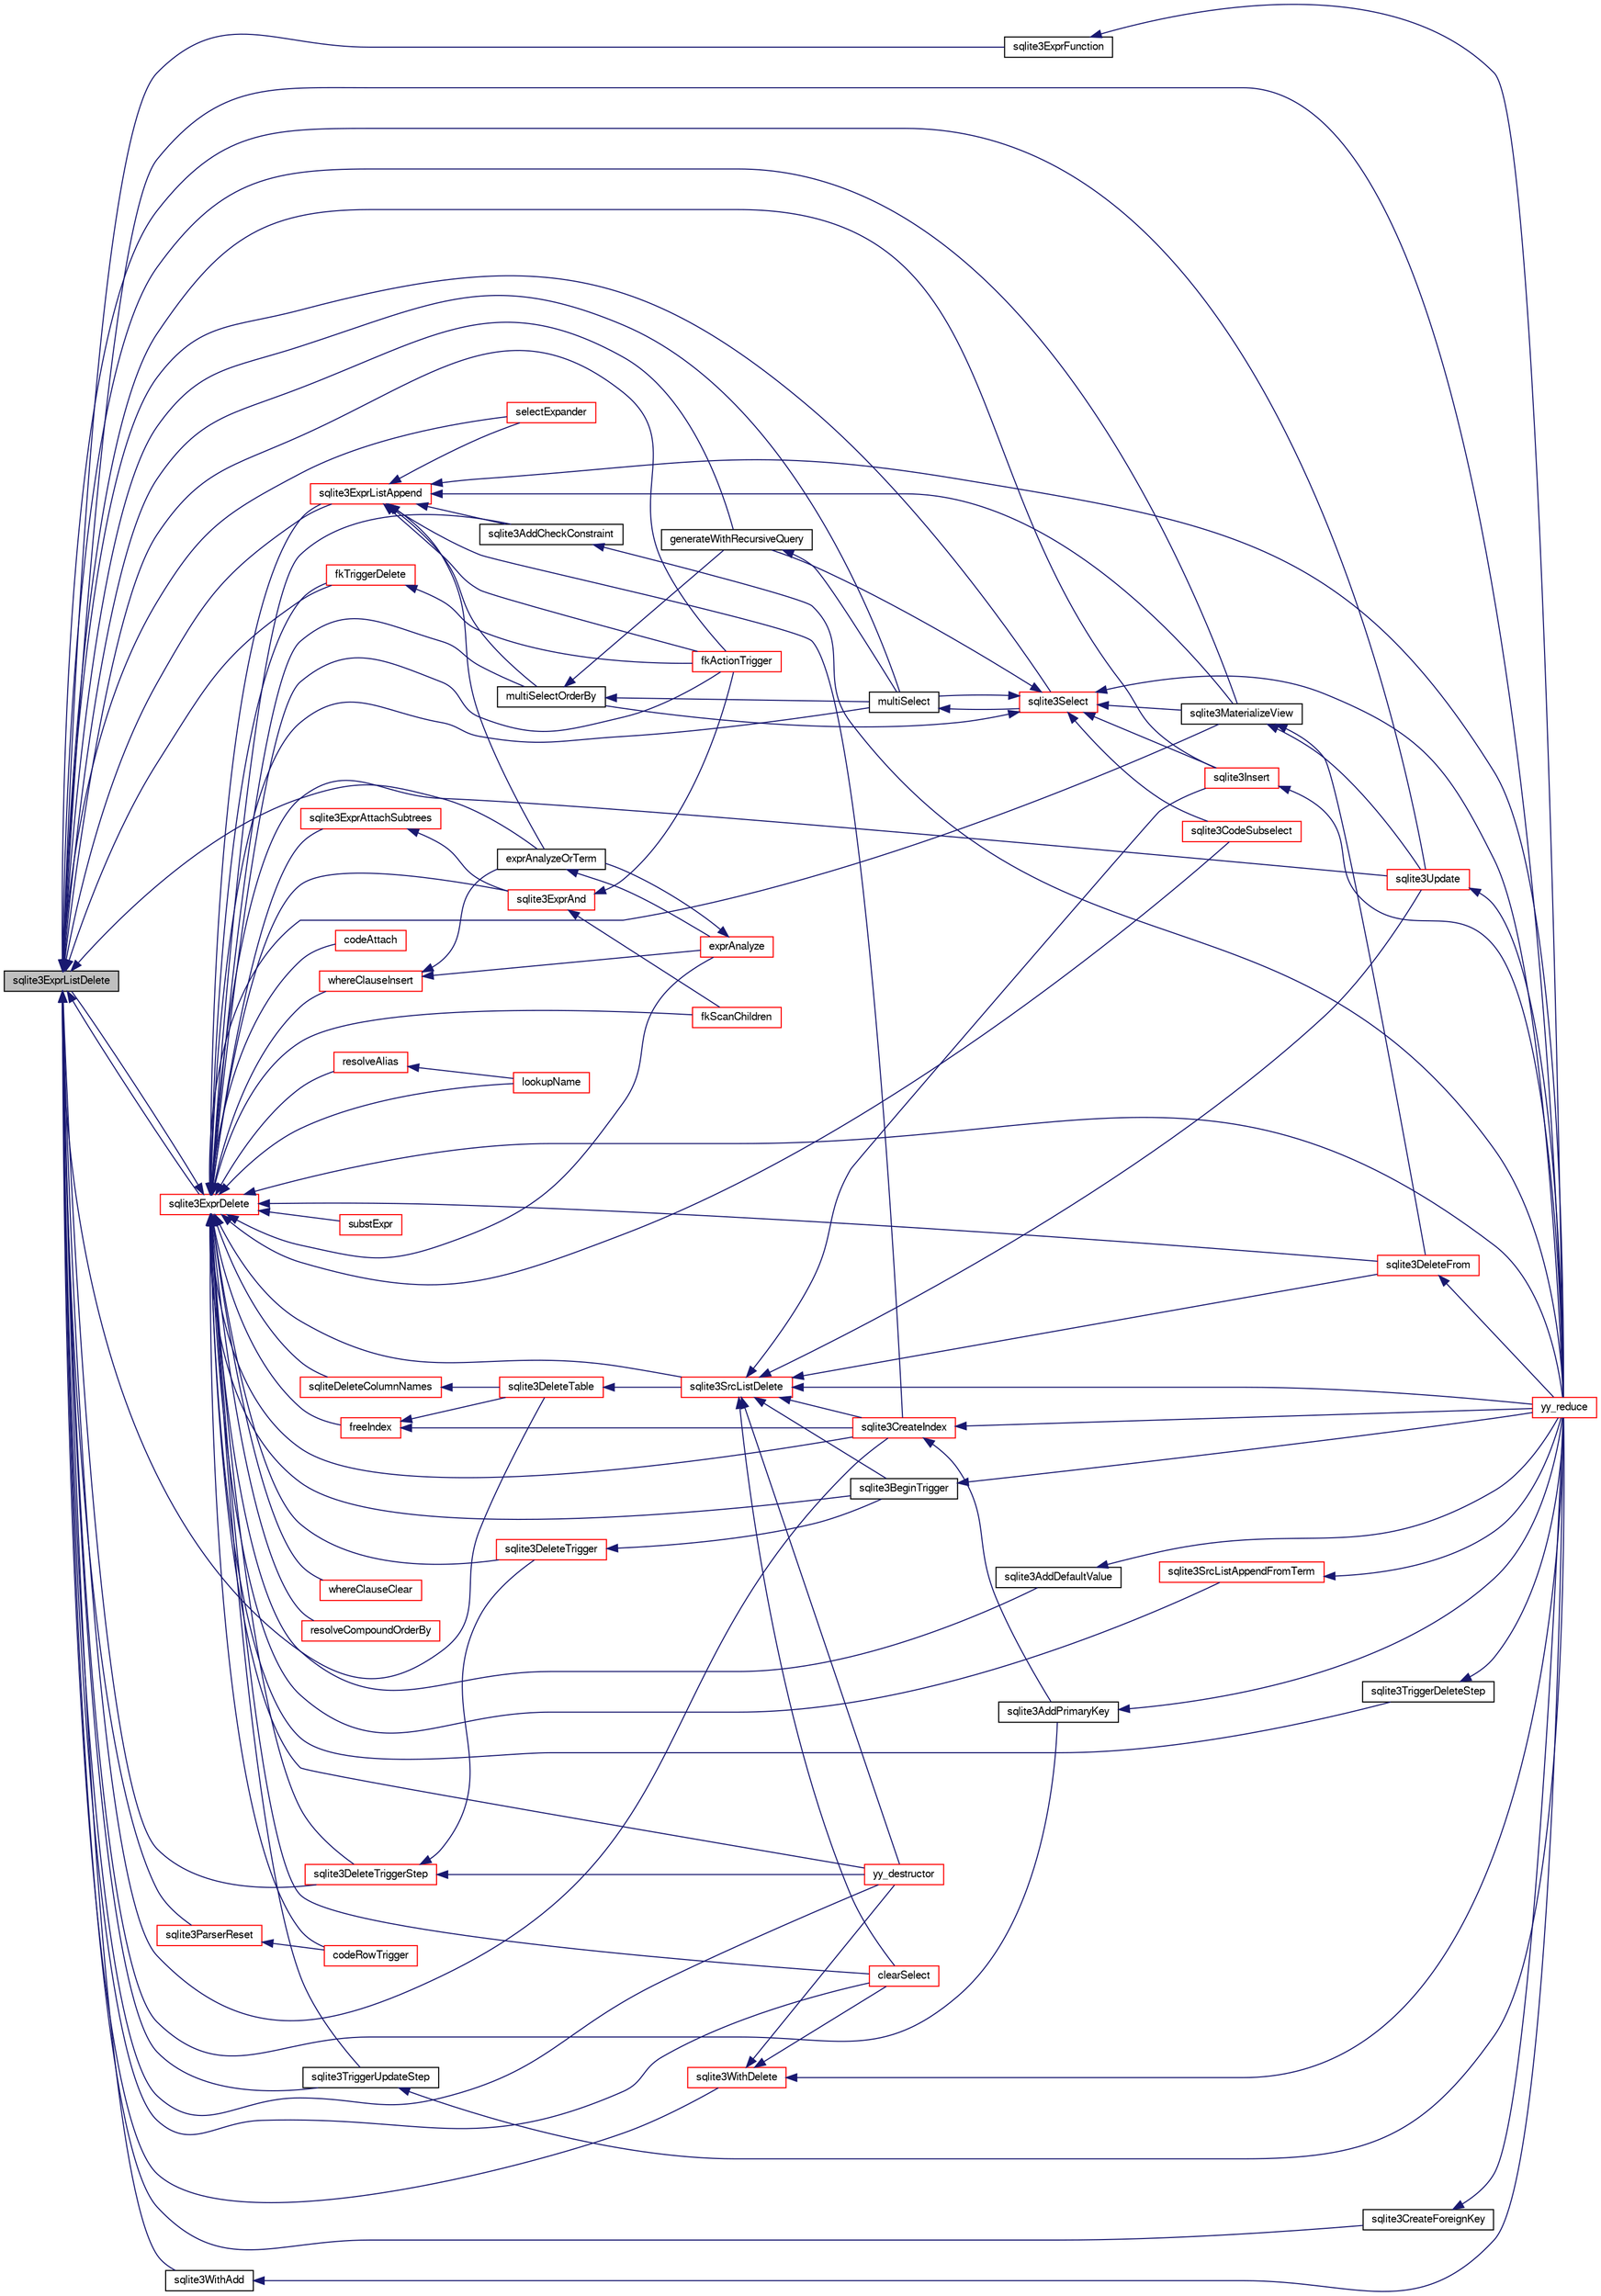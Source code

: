 digraph "sqlite3ExprListDelete"
{
  edge [fontname="FreeSans",fontsize="10",labelfontname="FreeSans",labelfontsize="10"];
  node [fontname="FreeSans",fontsize="10",shape=record];
  rankdir="LR";
  Node536232 [label="sqlite3ExprListDelete",height=0.2,width=0.4,color="black", fillcolor="grey75", style="filled", fontcolor="black"];
  Node536232 -> Node536233 [dir="back",color="midnightblue",fontsize="10",style="solid",fontname="FreeSans"];
  Node536233 [label="sqlite3ExprFunction",height=0.2,width=0.4,color="black", fillcolor="white", style="filled",URL="$sqlite3_8c.html#a5b2b92c48e6cc86ac8f648d87e228fc7"];
  Node536233 -> Node536234 [dir="back",color="midnightblue",fontsize="10",style="solid",fontname="FreeSans"];
  Node536234 [label="yy_reduce",height=0.2,width=0.4,color="red", fillcolor="white", style="filled",URL="$sqlite3_8c.html#a7c419a9b25711c666a9a2449ef377f14"];
  Node536232 -> Node536236 [dir="back",color="midnightblue",fontsize="10",style="solid",fontname="FreeSans"];
  Node536236 [label="sqlite3ExprDelete",height=0.2,width=0.4,color="red", fillcolor="white", style="filled",URL="$sqlite3_8c.html#ae4e21ab5918e0428fbaa9e615dceb309"];
  Node536236 -> Node536237 [dir="back",color="midnightblue",fontsize="10",style="solid",fontname="FreeSans"];
  Node536237 [label="resolveAlias",height=0.2,width=0.4,color="red", fillcolor="white", style="filled",URL="$sqlite3_8c.html#af5aa683bef5c0eff80a792aa8a968167"];
  Node536237 -> Node536238 [dir="back",color="midnightblue",fontsize="10",style="solid",fontname="FreeSans"];
  Node536238 [label="lookupName",height=0.2,width=0.4,color="red", fillcolor="white", style="filled",URL="$sqlite3_8c.html#a9ee032f52b5e8bb82a72b574af904999"];
  Node536236 -> Node536238 [dir="back",color="midnightblue",fontsize="10",style="solid",fontname="FreeSans"];
  Node536236 -> Node536242 [dir="back",color="midnightblue",fontsize="10",style="solid",fontname="FreeSans"];
  Node536242 [label="resolveCompoundOrderBy",height=0.2,width=0.4,color="red", fillcolor="white", style="filled",URL="$sqlite3_8c.html#a462c5aa49cfd6aad6a92fa60ddefc569"];
  Node536236 -> Node536323 [dir="back",color="midnightblue",fontsize="10",style="solid",fontname="FreeSans"];
  Node536323 [label="sqlite3ExprAttachSubtrees",height=0.2,width=0.4,color="red", fillcolor="white", style="filled",URL="$sqlite3_8c.html#a74aac72e6029e25c0d4505a4cc4020c6"];
  Node536323 -> Node536332 [dir="back",color="midnightblue",fontsize="10",style="solid",fontname="FreeSans"];
  Node536332 [label="sqlite3ExprAnd",height=0.2,width=0.4,color="red", fillcolor="white", style="filled",URL="$sqlite3_8c.html#adb7ce3f2fe4bc4cb22dbb82aed2b6c32"];
  Node536332 -> Node536288 [dir="back",color="midnightblue",fontsize="10",style="solid",fontname="FreeSans"];
  Node536288 [label="fkScanChildren",height=0.2,width=0.4,color="red", fillcolor="white", style="filled",URL="$sqlite3_8c.html#a67c9dcb484336b3155e7a82a037d4691"];
  Node536332 -> Node536325 [dir="back",color="midnightblue",fontsize="10",style="solid",fontname="FreeSans"];
  Node536325 [label="fkActionTrigger",height=0.2,width=0.4,color="red", fillcolor="white", style="filled",URL="$sqlite3_8c.html#a45d66e3277860bacad58eb6296680c8e"];
  Node536236 -> Node536332 [dir="back",color="midnightblue",fontsize="10",style="solid",fontname="FreeSans"];
  Node536236 -> Node536334 [dir="back",color="midnightblue",fontsize="10",style="solid",fontname="FreeSans"];
  Node536334 [label="sqlite3ExprListAppend",height=0.2,width=0.4,color="red", fillcolor="white", style="filled",URL="$sqlite3_8c.html#a2c227f0b97e0e31b120c702fae2b7409"];
  Node536334 -> Node536336 [dir="back",color="midnightblue",fontsize="10",style="solid",fontname="FreeSans"];
  Node536336 [label="sqlite3AddCheckConstraint",height=0.2,width=0.4,color="black", fillcolor="white", style="filled",URL="$sqlite3_8c.html#acedfa4de474ea529f7ff135a8947ff76"];
  Node536336 -> Node536234 [dir="back",color="midnightblue",fontsize="10",style="solid",fontname="FreeSans"];
  Node536334 -> Node536279 [dir="back",color="midnightblue",fontsize="10",style="solid",fontname="FreeSans"];
  Node536279 [label="sqlite3CreateIndex",height=0.2,width=0.4,color="red", fillcolor="white", style="filled",URL="$sqlite3_8c.html#a8dbe5e590ab6c58a8c45f34f7c81e825"];
  Node536279 -> Node536280 [dir="back",color="midnightblue",fontsize="10",style="solid",fontname="FreeSans"];
  Node536280 [label="sqlite3AddPrimaryKey",height=0.2,width=0.4,color="black", fillcolor="white", style="filled",URL="$sqlite3_8c.html#af2b0672c3379d2a7d927d210ae0ade62"];
  Node536280 -> Node536234 [dir="back",color="midnightblue",fontsize="10",style="solid",fontname="FreeSans"];
  Node536279 -> Node536234 [dir="back",color="midnightblue",fontsize="10",style="solid",fontname="FreeSans"];
  Node536334 -> Node536317 [dir="back",color="midnightblue",fontsize="10",style="solid",fontname="FreeSans"];
  Node536317 [label="sqlite3MaterializeView",height=0.2,width=0.4,color="black", fillcolor="white", style="filled",URL="$sqlite3_8c.html#a4557984b0b75f998fb0c3f231c9b1def"];
  Node536317 -> Node536252 [dir="back",color="midnightblue",fontsize="10",style="solid",fontname="FreeSans"];
  Node536252 [label="sqlite3DeleteFrom",height=0.2,width=0.4,color="red", fillcolor="white", style="filled",URL="$sqlite3_8c.html#ab9b4b45349188b49eabb23f94608a091"];
  Node536252 -> Node536234 [dir="back",color="midnightblue",fontsize="10",style="solid",fontname="FreeSans"];
  Node536317 -> Node536262 [dir="back",color="midnightblue",fontsize="10",style="solid",fontname="FreeSans"];
  Node536262 [label="sqlite3Update",height=0.2,width=0.4,color="red", fillcolor="white", style="filled",URL="$sqlite3_8c.html#ac5aa67c46e8cc8174566fabe6809fafa"];
  Node536262 -> Node536234 [dir="back",color="midnightblue",fontsize="10",style="solid",fontname="FreeSans"];
  Node536334 -> Node536325 [dir="back",color="midnightblue",fontsize="10",style="solid",fontname="FreeSans"];
  Node536334 -> Node536301 [dir="back",color="midnightblue",fontsize="10",style="solid",fontname="FreeSans"];
  Node536301 [label="multiSelectOrderBy",height=0.2,width=0.4,color="black", fillcolor="white", style="filled",URL="$sqlite3_8c.html#afcdb8488c6f4dfdadaf9f04bca35b808"];
  Node536301 -> Node536299 [dir="back",color="midnightblue",fontsize="10",style="solid",fontname="FreeSans"];
  Node536299 [label="generateWithRecursiveQuery",height=0.2,width=0.4,color="black", fillcolor="white", style="filled",URL="$sqlite3_8c.html#ade2c3663fa9c3b9676507984b9483942"];
  Node536299 -> Node536300 [dir="back",color="midnightblue",fontsize="10",style="solid",fontname="FreeSans"];
  Node536300 [label="multiSelect",height=0.2,width=0.4,color="black", fillcolor="white", style="filled",URL="$sqlite3_8c.html#a6456c61f3d9b2389738753cedfa24fa7"];
  Node536300 -> Node536268 [dir="back",color="midnightblue",fontsize="10",style="solid",fontname="FreeSans"];
  Node536268 [label="sqlite3Select",height=0.2,width=0.4,color="red", fillcolor="white", style="filled",URL="$sqlite3_8c.html#a2465ee8c956209ba4b272477b7c21a45"];
  Node536268 -> Node536269 [dir="back",color="midnightblue",fontsize="10",style="solid",fontname="FreeSans"];
  Node536269 [label="sqlite3CodeSubselect",height=0.2,width=0.4,color="red", fillcolor="white", style="filled",URL="$sqlite3_8c.html#aa69b46d2204a1d1b110107a1be12ee0c"];
  Node536268 -> Node536317 [dir="back",color="midnightblue",fontsize="10",style="solid",fontname="FreeSans"];
  Node536268 -> Node536261 [dir="back",color="midnightblue",fontsize="10",style="solid",fontname="FreeSans"];
  Node536261 [label="sqlite3Insert",height=0.2,width=0.4,color="red", fillcolor="white", style="filled",URL="$sqlite3_8c.html#a5b17c9c2000bae6bdff8e6be48d7dc2b"];
  Node536261 -> Node536234 [dir="back",color="midnightblue",fontsize="10",style="solid",fontname="FreeSans"];
  Node536268 -> Node536299 [dir="back",color="midnightblue",fontsize="10",style="solid",fontname="FreeSans"];
  Node536268 -> Node536300 [dir="back",color="midnightblue",fontsize="10",style="solid",fontname="FreeSans"];
  Node536268 -> Node536301 [dir="back",color="midnightblue",fontsize="10",style="solid",fontname="FreeSans"];
  Node536268 -> Node536234 [dir="back",color="midnightblue",fontsize="10",style="solid",fontname="FreeSans"];
  Node536301 -> Node536300 [dir="back",color="midnightblue",fontsize="10",style="solid",fontname="FreeSans"];
  Node536334 -> Node536266 [dir="back",color="midnightblue",fontsize="10",style="solid",fontname="FreeSans"];
  Node536266 [label="selectExpander",height=0.2,width=0.4,color="red", fillcolor="white", style="filled",URL="$sqlite3_8c.html#abee977318fbf74531340c6e41b0ca953"];
  Node536334 -> Node536314 [dir="back",color="midnightblue",fontsize="10",style="solid",fontname="FreeSans"];
  Node536314 [label="exprAnalyzeOrTerm",height=0.2,width=0.4,color="black", fillcolor="white", style="filled",URL="$sqlite3_8c.html#ab95cabd8b51cb2291b5bef0c4a3776d2"];
  Node536314 -> Node536307 [dir="back",color="midnightblue",fontsize="10",style="solid",fontname="FreeSans"];
  Node536307 [label="exprAnalyze",height=0.2,width=0.4,color="red", fillcolor="white", style="filled",URL="$sqlite3_8c.html#acb10e48c9a4184a4edd9bfd5b14ad0b7"];
  Node536307 -> Node536314 [dir="back",color="midnightblue",fontsize="10",style="solid",fontname="FreeSans"];
  Node536334 -> Node536234 [dir="back",color="midnightblue",fontsize="10",style="solid",fontname="FreeSans"];
  Node536236 -> Node536232 [dir="back",color="midnightblue",fontsize="10",style="solid",fontname="FreeSans"];
  Node536236 -> Node536269 [dir="back",color="midnightblue",fontsize="10",style="solid",fontname="FreeSans"];
  Node536236 -> Node536294 [dir="back",color="midnightblue",fontsize="10",style="solid",fontname="FreeSans"];
  Node536294 [label="codeAttach",height=0.2,width=0.4,color="red", fillcolor="white", style="filled",URL="$sqlite3_8c.html#ade4e9e30d828a19c191fdcb098676d5b"];
  Node536236 -> Node536339 [dir="back",color="midnightblue",fontsize="10",style="solid",fontname="FreeSans"];
  Node536339 [label="freeIndex",height=0.2,width=0.4,color="red", fillcolor="white", style="filled",URL="$sqlite3_8c.html#a00907c99c18d5bcb9d0b38c077146c31"];
  Node536339 -> Node536394 [dir="back",color="midnightblue",fontsize="10",style="solid",fontname="FreeSans"];
  Node536394 [label="sqlite3DeleteTable",height=0.2,width=0.4,color="red", fillcolor="white", style="filled",URL="$sqlite3_8c.html#a7fd3d507375a381a3807f92735318973"];
  Node536394 -> Node536397 [dir="back",color="midnightblue",fontsize="10",style="solid",fontname="FreeSans"];
  Node536397 [label="sqlite3SrcListDelete",height=0.2,width=0.4,color="red", fillcolor="white", style="filled",URL="$sqlite3_8c.html#acc250a3e5e7fd8889a16a9f28e3e7312"];
  Node536397 -> Node536279 [dir="back",color="midnightblue",fontsize="10",style="solid",fontname="FreeSans"];
  Node536397 -> Node536252 [dir="back",color="midnightblue",fontsize="10",style="solid",fontname="FreeSans"];
  Node536397 -> Node536261 [dir="back",color="midnightblue",fontsize="10",style="solid",fontname="FreeSans"];
  Node536397 -> Node536401 [dir="back",color="midnightblue",fontsize="10",style="solid",fontname="FreeSans"];
  Node536401 [label="clearSelect",height=0.2,width=0.4,color="red", fillcolor="white", style="filled",URL="$sqlite3_8c.html#ac083bac4f2f02c26aa02fc24ca8c2dd9"];
  Node536397 -> Node536376 [dir="back",color="midnightblue",fontsize="10",style="solid",fontname="FreeSans"];
  Node536376 [label="sqlite3BeginTrigger",height=0.2,width=0.4,color="black", fillcolor="white", style="filled",URL="$sqlite3_8c.html#ac20a731dbd52edec68a09962c7f39a4c"];
  Node536376 -> Node536234 [dir="back",color="midnightblue",fontsize="10",style="solid",fontname="FreeSans"];
  Node536397 -> Node536262 [dir="back",color="midnightblue",fontsize="10",style="solid",fontname="FreeSans"];
  Node536397 -> Node536405 [dir="back",color="midnightblue",fontsize="10",style="solid",fontname="FreeSans"];
  Node536405 [label="yy_destructor",height=0.2,width=0.4,color="red", fillcolor="white", style="filled",URL="$sqlite3_8c.html#afca0f0d2a9c0e0ca0625382394fa060e"];
  Node536397 -> Node536234 [dir="back",color="midnightblue",fontsize="10",style="solid",fontname="FreeSans"];
  Node536339 -> Node536279 [dir="back",color="midnightblue",fontsize="10",style="solid",fontname="FreeSans"];
  Node536236 -> Node536472 [dir="back",color="midnightblue",fontsize="10",style="solid",fontname="FreeSans"];
  Node536472 [label="sqliteDeleteColumnNames",height=0.2,width=0.4,color="red", fillcolor="white", style="filled",URL="$sqlite3_8c.html#a30fd46bd85a745b908f382e5dd74c38a"];
  Node536472 -> Node536394 [dir="back",color="midnightblue",fontsize="10",style="solid",fontname="FreeSans"];
  Node536236 -> Node536474 [dir="back",color="midnightblue",fontsize="10",style="solid",fontname="FreeSans"];
  Node536474 [label="sqlite3AddDefaultValue",height=0.2,width=0.4,color="black", fillcolor="white", style="filled",URL="$sqlite3_8c.html#a0c9a36f669a7f33ff5e2db5d8586ef6b"];
  Node536474 -> Node536234 [dir="back",color="midnightblue",fontsize="10",style="solid",fontname="FreeSans"];
  Node536236 -> Node536336 [dir="back",color="midnightblue",fontsize="10",style="solid",fontname="FreeSans"];
  Node536236 -> Node536279 [dir="back",color="midnightblue",fontsize="10",style="solid",fontname="FreeSans"];
  Node536236 -> Node536397 [dir="back",color="midnightblue",fontsize="10",style="solid",fontname="FreeSans"];
  Node536236 -> Node536399 [dir="back",color="midnightblue",fontsize="10",style="solid",fontname="FreeSans"];
  Node536399 [label="sqlite3SrcListAppendFromTerm",height=0.2,width=0.4,color="red", fillcolor="white", style="filled",URL="$sqlite3_8c.html#ac5a48dfc8b87c7d09fa9928e1cbda9bf"];
  Node536399 -> Node536234 [dir="back",color="midnightblue",fontsize="10",style="solid",fontname="FreeSans"];
  Node536236 -> Node536317 [dir="back",color="midnightblue",fontsize="10",style="solid",fontname="FreeSans"];
  Node536236 -> Node536252 [dir="back",color="midnightblue",fontsize="10",style="solid",fontname="FreeSans"];
  Node536236 -> Node536288 [dir="back",color="midnightblue",fontsize="10",style="solid",fontname="FreeSans"];
  Node536236 -> Node536433 [dir="back",color="midnightblue",fontsize="10",style="solid",fontname="FreeSans"];
  Node536433 [label="fkTriggerDelete",height=0.2,width=0.4,color="red", fillcolor="white", style="filled",URL="$sqlite3_8c.html#a45e39c07b1ac453fc3ee0d8779da2cc1"];
  Node536433 -> Node536325 [dir="back",color="midnightblue",fontsize="10",style="solid",fontname="FreeSans"];
  Node536236 -> Node536325 [dir="back",color="midnightblue",fontsize="10",style="solid",fontname="FreeSans"];
  Node536236 -> Node536401 [dir="back",color="midnightblue",fontsize="10",style="solid",fontname="FreeSans"];
  Node536236 -> Node536300 [dir="back",color="midnightblue",fontsize="10",style="solid",fontname="FreeSans"];
  Node536236 -> Node536301 [dir="back",color="midnightblue",fontsize="10",style="solid",fontname="FreeSans"];
  Node536236 -> Node536475 [dir="back",color="midnightblue",fontsize="10",style="solid",fontname="FreeSans"];
  Node536475 [label="substExpr",height=0.2,width=0.4,color="red", fillcolor="white", style="filled",URL="$sqlite3_8c.html#a7e30cc0ad46f01288c342a4e378d9484"];
  Node536236 -> Node536435 [dir="back",color="midnightblue",fontsize="10",style="solid",fontname="FreeSans"];
  Node536435 [label="sqlite3DeleteTriggerStep",height=0.2,width=0.4,color="red", fillcolor="white", style="filled",URL="$sqlite3_8c.html#a53f07c621cb9933a2287e26026abce8a"];
  Node536435 -> Node536436 [dir="back",color="midnightblue",fontsize="10",style="solid",fontname="FreeSans"];
  Node536436 [label="sqlite3DeleteTrigger",height=0.2,width=0.4,color="red", fillcolor="white", style="filled",URL="$sqlite3_8c.html#a4be7bebe98d17357fb3fa8cdb3b795f3"];
  Node536436 -> Node536376 [dir="back",color="midnightblue",fontsize="10",style="solid",fontname="FreeSans"];
  Node536435 -> Node536405 [dir="back",color="midnightblue",fontsize="10",style="solid",fontname="FreeSans"];
  Node536236 -> Node536376 [dir="back",color="midnightblue",fontsize="10",style="solid",fontname="FreeSans"];
  Node536236 -> Node536478 [dir="back",color="midnightblue",fontsize="10",style="solid",fontname="FreeSans"];
  Node536478 [label="sqlite3TriggerUpdateStep",height=0.2,width=0.4,color="black", fillcolor="white", style="filled",URL="$sqlite3_8c.html#a747552fbad2050589d779b2baee13941"];
  Node536478 -> Node536234 [dir="back",color="midnightblue",fontsize="10",style="solid",fontname="FreeSans"];
  Node536236 -> Node536479 [dir="back",color="midnightblue",fontsize="10",style="solid",fontname="FreeSans"];
  Node536479 [label="sqlite3TriggerDeleteStep",height=0.2,width=0.4,color="black", fillcolor="white", style="filled",URL="$sqlite3_8c.html#a7f1bcb4e2de5e641f2c286d27348f823"];
  Node536479 -> Node536234 [dir="back",color="midnightblue",fontsize="10",style="solid",fontname="FreeSans"];
  Node536236 -> Node536436 [dir="back",color="midnightblue",fontsize="10",style="solid",fontname="FreeSans"];
  Node536236 -> Node536255 [dir="back",color="midnightblue",fontsize="10",style="solid",fontname="FreeSans"];
  Node536255 [label="codeRowTrigger",height=0.2,width=0.4,color="red", fillcolor="white", style="filled",URL="$sqlite3_8c.html#a463cea5aaaf388b560b206570a0022fc"];
  Node536236 -> Node536262 [dir="back",color="midnightblue",fontsize="10",style="solid",fontname="FreeSans"];
  Node536236 -> Node536480 [dir="back",color="midnightblue",fontsize="10",style="solid",fontname="FreeSans"];
  Node536480 [label="whereClauseClear",height=0.2,width=0.4,color="red", fillcolor="white", style="filled",URL="$sqlite3_8c.html#ab3f2c30e5f80a4735c7bfcfe0b91eaa7"];
  Node536236 -> Node536486 [dir="back",color="midnightblue",fontsize="10",style="solid",fontname="FreeSans"];
  Node536486 [label="whereClauseInsert",height=0.2,width=0.4,color="red", fillcolor="white", style="filled",URL="$sqlite3_8c.html#a041437b48ab90370901a024e385193da"];
  Node536486 -> Node536314 [dir="back",color="midnightblue",fontsize="10",style="solid",fontname="FreeSans"];
  Node536486 -> Node536307 [dir="back",color="midnightblue",fontsize="10",style="solid",fontname="FreeSans"];
  Node536236 -> Node536307 [dir="back",color="midnightblue",fontsize="10",style="solid",fontname="FreeSans"];
  Node536236 -> Node536405 [dir="back",color="midnightblue",fontsize="10",style="solid",fontname="FreeSans"];
  Node536236 -> Node536234 [dir="back",color="midnightblue",fontsize="10",style="solid",fontname="FreeSans"];
  Node536232 -> Node536334 [dir="back",color="midnightblue",fontsize="10",style="solid",fontname="FreeSans"];
  Node536232 -> Node536394 [dir="back",color="midnightblue",fontsize="10",style="solid",fontname="FreeSans"];
  Node536232 -> Node536280 [dir="back",color="midnightblue",fontsize="10",style="solid",fontname="FreeSans"];
  Node536232 -> Node536489 [dir="back",color="midnightblue",fontsize="10",style="solid",fontname="FreeSans"];
  Node536489 [label="sqlite3CreateForeignKey",height=0.2,width=0.4,color="black", fillcolor="white", style="filled",URL="$sqlite3_8c.html#a60425130ff4f583e63d3540525d3cd3a"];
  Node536489 -> Node536234 [dir="back",color="midnightblue",fontsize="10",style="solid",fontname="FreeSans"];
  Node536232 -> Node536279 [dir="back",color="midnightblue",fontsize="10",style="solid",fontname="FreeSans"];
  Node536232 -> Node536403 [dir="back",color="midnightblue",fontsize="10",style="solid",fontname="FreeSans"];
  Node536403 [label="sqlite3WithAdd",height=0.2,width=0.4,color="black", fillcolor="white", style="filled",URL="$sqlite3_8c.html#ac0c00d03610249b6b093e9c595cf1d5f"];
  Node536403 -> Node536234 [dir="back",color="midnightblue",fontsize="10",style="solid",fontname="FreeSans"];
  Node536232 -> Node536404 [dir="back",color="midnightblue",fontsize="10",style="solid",fontname="FreeSans"];
  Node536404 [label="sqlite3WithDelete",height=0.2,width=0.4,color="red", fillcolor="white", style="filled",URL="$sqlite3_8c.html#a17d9ea3de76b5d740b422ea9b4fe3abb"];
  Node536404 -> Node536401 [dir="back",color="midnightblue",fontsize="10",style="solid",fontname="FreeSans"];
  Node536404 -> Node536405 [dir="back",color="midnightblue",fontsize="10",style="solid",fontname="FreeSans"];
  Node536404 -> Node536234 [dir="back",color="midnightblue",fontsize="10",style="solid",fontname="FreeSans"];
  Node536232 -> Node536317 [dir="back",color="midnightblue",fontsize="10",style="solid",fontname="FreeSans"];
  Node536232 -> Node536433 [dir="back",color="midnightblue",fontsize="10",style="solid",fontname="FreeSans"];
  Node536232 -> Node536325 [dir="back",color="midnightblue",fontsize="10",style="solid",fontname="FreeSans"];
  Node536232 -> Node536261 [dir="back",color="midnightblue",fontsize="10",style="solid",fontname="FreeSans"];
  Node536232 -> Node536490 [dir="back",color="midnightblue",fontsize="10",style="solid",fontname="FreeSans"];
  Node536490 [label="sqlite3ParserReset",height=0.2,width=0.4,color="red", fillcolor="white", style="filled",URL="$sqlite3_8c.html#ae5c69f1aa716b5dc4b54dbf6642c1071"];
  Node536490 -> Node536255 [dir="back",color="midnightblue",fontsize="10",style="solid",fontname="FreeSans"];
  Node536232 -> Node536401 [dir="back",color="midnightblue",fontsize="10",style="solid",fontname="FreeSans"];
  Node536232 -> Node536299 [dir="back",color="midnightblue",fontsize="10",style="solid",fontname="FreeSans"];
  Node536232 -> Node536300 [dir="back",color="midnightblue",fontsize="10",style="solid",fontname="FreeSans"];
  Node536232 -> Node536266 [dir="back",color="midnightblue",fontsize="10",style="solid",fontname="FreeSans"];
  Node536232 -> Node536268 [dir="back",color="midnightblue",fontsize="10",style="solid",fontname="FreeSans"];
  Node536232 -> Node536435 [dir="back",color="midnightblue",fontsize="10",style="solid",fontname="FreeSans"];
  Node536232 -> Node536478 [dir="back",color="midnightblue",fontsize="10",style="solid",fontname="FreeSans"];
  Node536232 -> Node536262 [dir="back",color="midnightblue",fontsize="10",style="solid",fontname="FreeSans"];
  Node536232 -> Node536314 [dir="back",color="midnightblue",fontsize="10",style="solid",fontname="FreeSans"];
  Node536232 -> Node536405 [dir="back",color="midnightblue",fontsize="10",style="solid",fontname="FreeSans"];
  Node536232 -> Node536234 [dir="back",color="midnightblue",fontsize="10",style="solid",fontname="FreeSans"];
}
